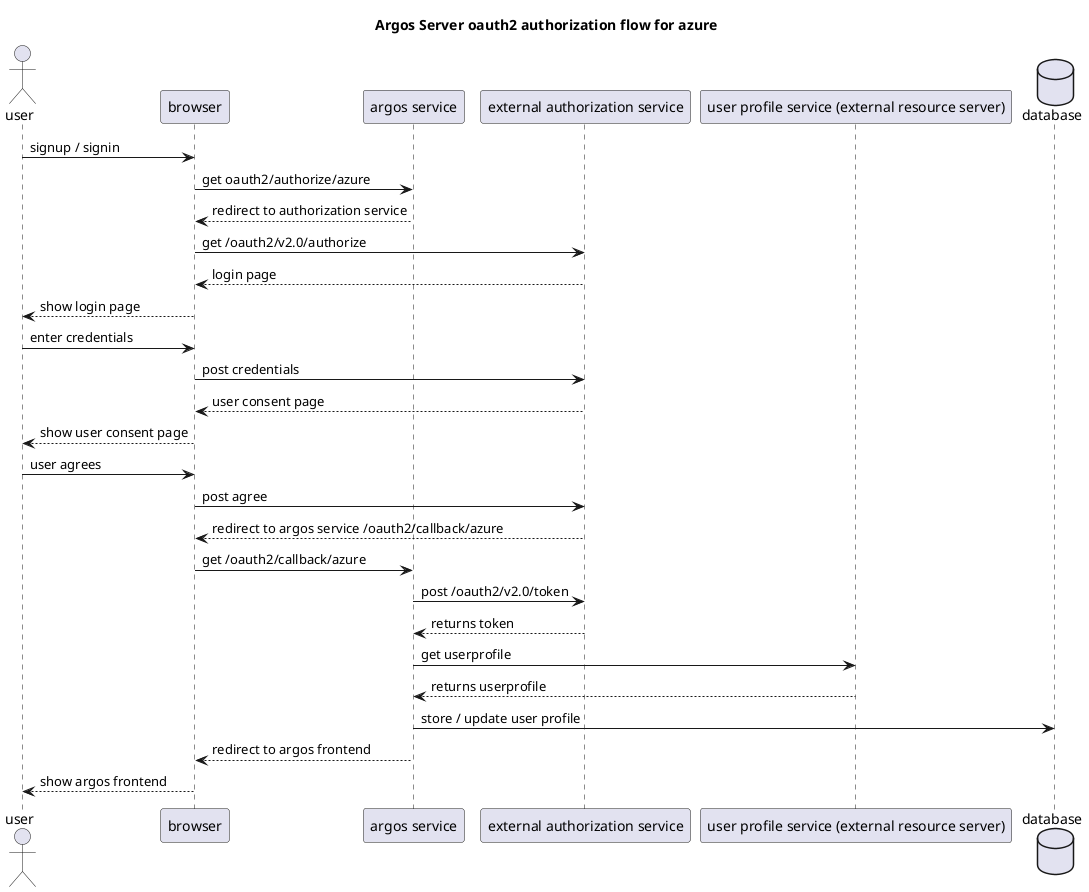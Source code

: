 '
' Copyright (C) 2019 - 2020 Rabobank Nederland
'
' Licensed under the Apache License, Version 2.0 (the "License");
' you may not use this file except in compliance with the License.
' You may obtain a copy of the License at
'
'         http://www.apache.org/licenses/LICENSE-2.0
'
' Unless required by applicable law or agreed to in writing, software
' distributed under the License is distributed on an "AS IS" BASIS,
' WITHOUT WARRANTIES OR CONDITIONS OF ANY KIND, either express or implied.
' See the License for the specific language governing permissions and
' limitations under the License.
'

@startuml

title Argos Server oauth2 authorization flow for azure

actor user
participant browser
participant "argos service" as argos
participant "external authorization service" as auth
participant "user profile service (external resource server)" as up
database "database"

user -> browser: signup / signin

browser -> argos: get oauth2/authorize/azure
argos --> browser: redirect to authorization service

browser -> auth: get /oauth2/v2.0/authorize
auth --> browser: login page
browser --> user: show login page

user -> browser: enter credentials
browser -> auth: post credentials
auth --> browser: user consent page
browser --> user: show user consent page

user -> browser: user agrees
browser -> auth: post agree
auth --> browser: redirect to argos service /oauth2/callback/azure
browser -> argos: get /oauth2/callback/azure
argos -> auth: post /oauth2/v2.0/token
auth --> argos: returns token
argos -> up: get userprofile
up --> argos: returns userprofile
argos -> database: store / update user profile
argos --> browser: redirect to argos frontend
browser --> user: show argos frontend
@enduml